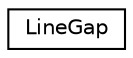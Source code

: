 digraph "Graphical Class Hierarchy"
{
 // LATEX_PDF_SIZE
  edge [fontname="Helvetica",fontsize="10",labelfontname="Helvetica",labelfontsize="10"];
  node [fontname="Helvetica",fontsize="10",shape=record];
  rankdir="LR";
  Node0 [label="LineGap",height=0.2,width=0.4,color="black", fillcolor="white", style="filled",URL="$classLineGap.html",tooltip=" "];
}
